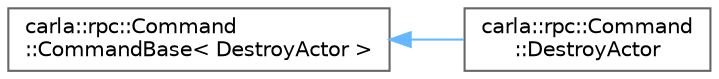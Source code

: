 digraph "类继承关系图"
{
 // INTERACTIVE_SVG=YES
 // LATEX_PDF_SIZE
  bgcolor="transparent";
  edge [fontname=Helvetica,fontsize=10,labelfontname=Helvetica,labelfontsize=10];
  node [fontname=Helvetica,fontsize=10,shape=box,height=0.2,width=0.4];
  rankdir="LR";
  Node0 [id="Node000000",label="carla::rpc::Command\l::CommandBase\< DestroyActor \>",height=0.2,width=0.4,color="grey40", fillcolor="white", style="filled",URL="$d0/d4c/structcarla_1_1rpc_1_1Command_1_1CommandBase.html",tooltip=" "];
  Node0 -> Node1 [id="edge118_Node000000_Node000001",dir="back",color="steelblue1",style="solid",tooltip=" "];
  Node1 [id="Node000001",label="carla::rpc::Command\l::DestroyActor",height=0.2,width=0.4,color="grey40", fillcolor="white", style="filled",URL="$d6/d28/structcarla_1_1rpc_1_1Command_1_1DestroyActor.html",tooltip=" "];
}

